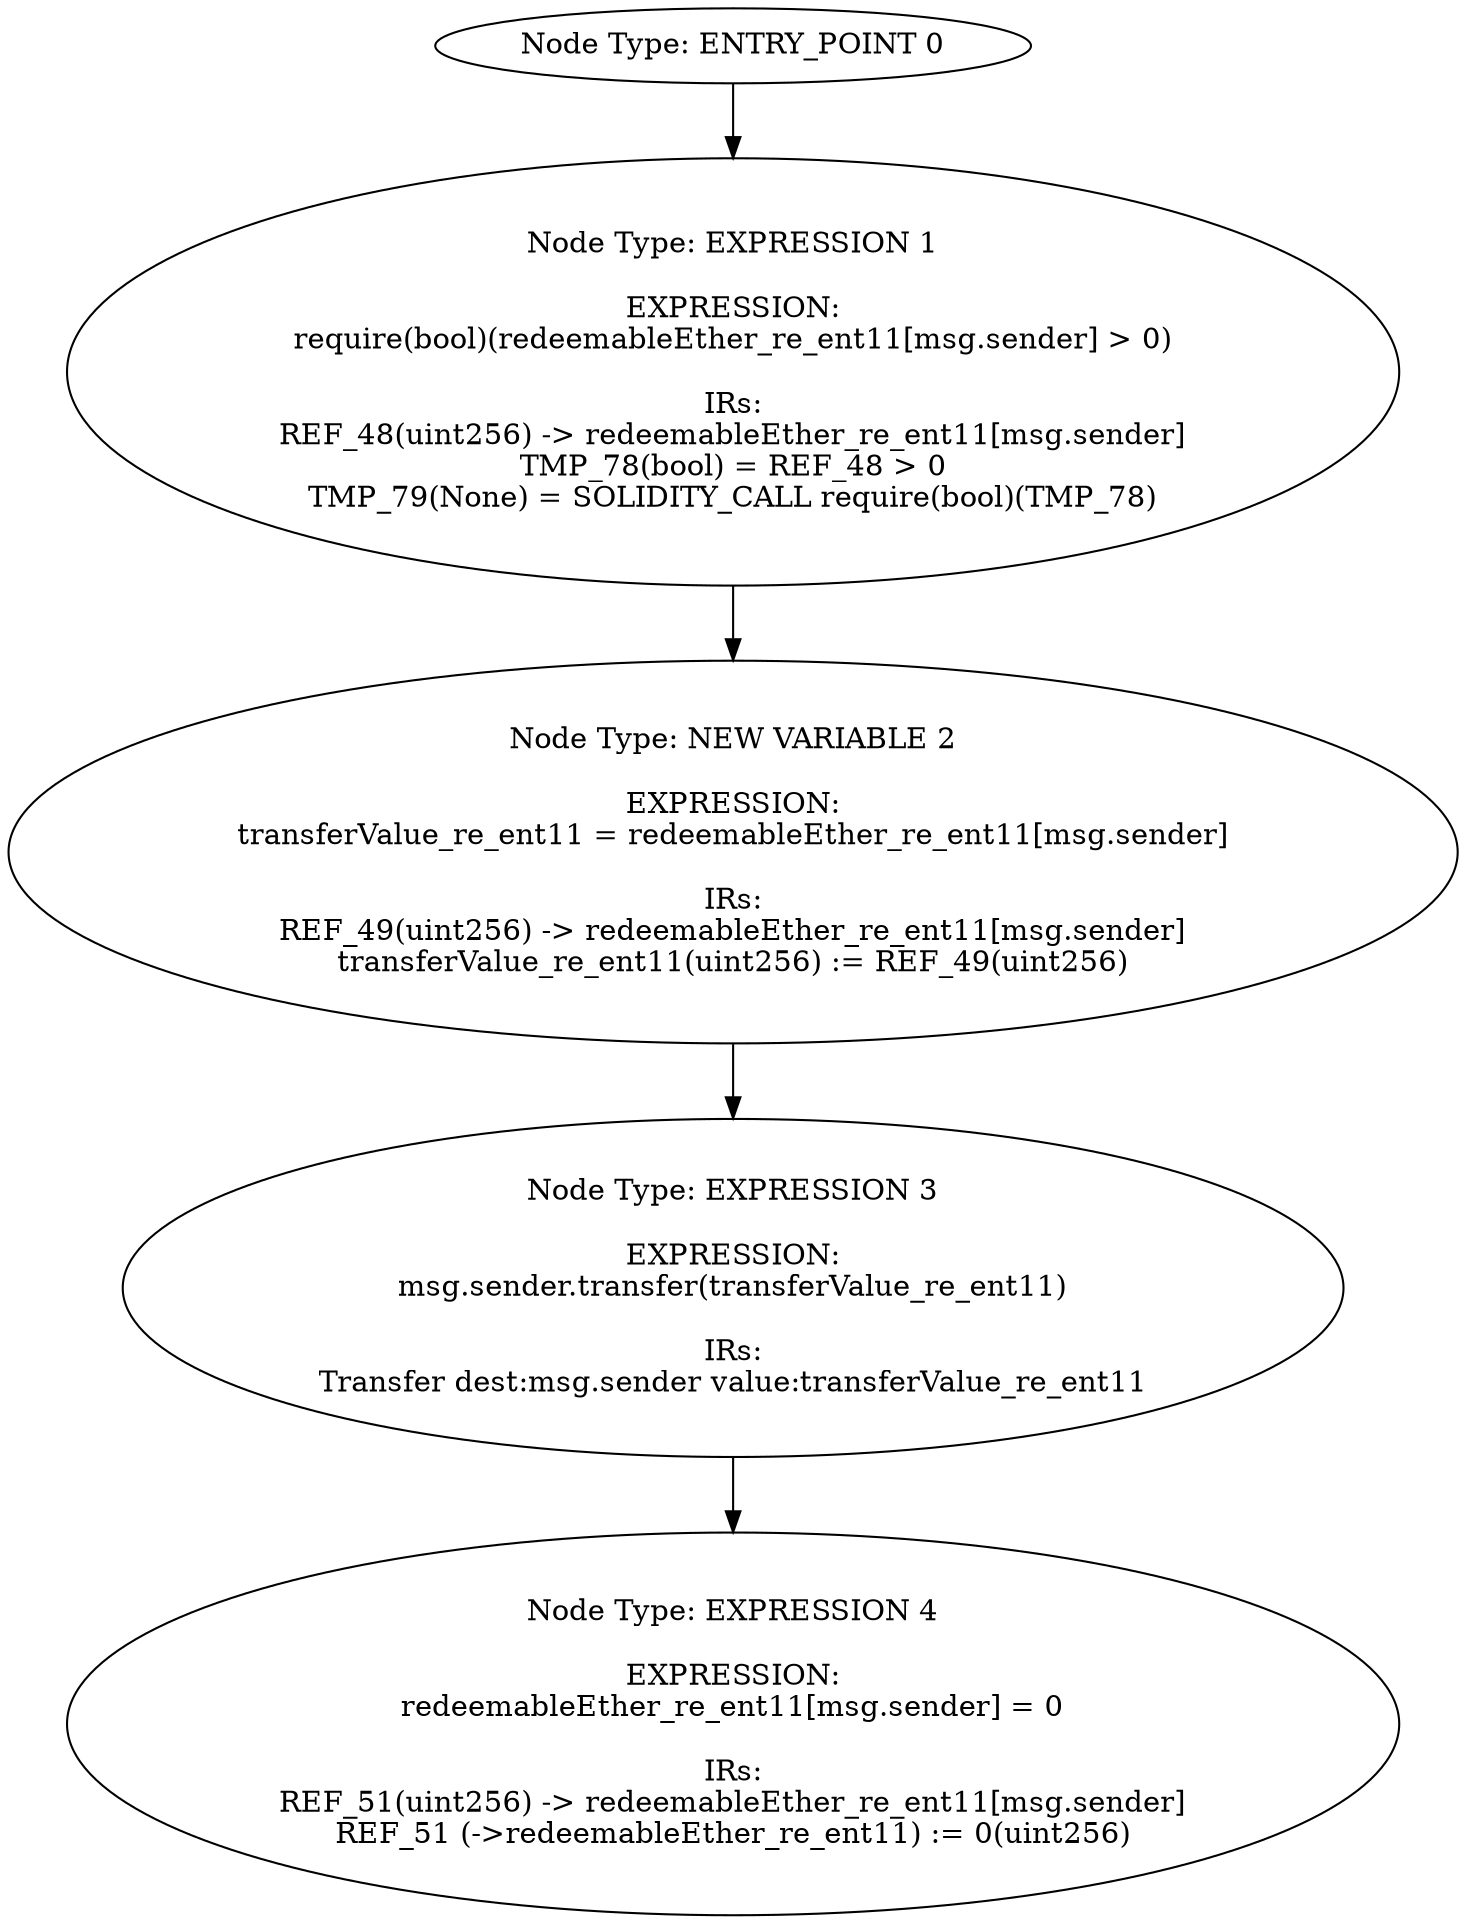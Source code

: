 digraph{
0[label="Node Type: ENTRY_POINT 0
"];
0->1;
1[label="Node Type: EXPRESSION 1

EXPRESSION:
require(bool)(redeemableEther_re_ent11[msg.sender] > 0)

IRs:
REF_48(uint256) -> redeemableEther_re_ent11[msg.sender]
TMP_78(bool) = REF_48 > 0
TMP_79(None) = SOLIDITY_CALL require(bool)(TMP_78)"];
1->2;
2[label="Node Type: NEW VARIABLE 2

EXPRESSION:
transferValue_re_ent11 = redeemableEther_re_ent11[msg.sender]

IRs:
REF_49(uint256) -> redeemableEther_re_ent11[msg.sender]
transferValue_re_ent11(uint256) := REF_49(uint256)"];
2->3;
3[label="Node Type: EXPRESSION 3

EXPRESSION:
msg.sender.transfer(transferValue_re_ent11)

IRs:
Transfer dest:msg.sender value:transferValue_re_ent11"];
3->4;
4[label="Node Type: EXPRESSION 4

EXPRESSION:
redeemableEther_re_ent11[msg.sender] = 0

IRs:
REF_51(uint256) -> redeemableEther_re_ent11[msg.sender]
REF_51 (->redeemableEther_re_ent11) := 0(uint256)"];
}
